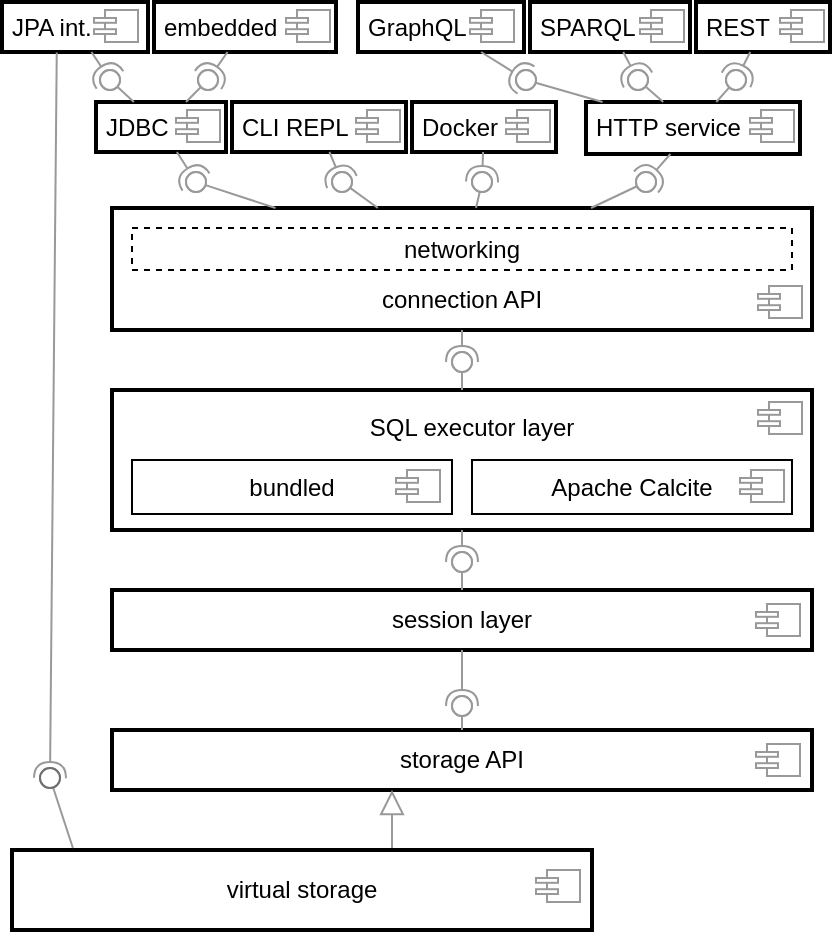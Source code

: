<mxfile version="22.1.2" type="device">
  <diagram name="1 oldal" id="9zMQckgTDTX1H3_rx6Bh">
    <mxGraphModel dx="1434" dy="852" grid="0" gridSize="10" guides="0" tooltips="1" connect="1" arrows="1" fold="1" page="1" pageScale="1" pageWidth="827" pageHeight="1169" math="0" shadow="0">
      <root>
        <mxCell id="0" />
        <mxCell id="1" parent="0" />
        <mxCell id="LfwBUIai21lKe5tmic68-83" value="storage API" style="rounded=0;whiteSpace=wrap;html=1;labelBackgroundColor=none;strokeWidth=2;" parent="1" vertex="1">
          <mxGeometry x="200" y="470" width="350" height="30" as="geometry" />
        </mxCell>
        <mxCell id="LfwBUIai21lKe5tmic68-107" value="CLI REPL" style="rounded=0;whiteSpace=wrap;html=1;spacingLeft=3;align=left;strokeWidth=2;" parent="1" vertex="1">
          <mxGeometry x="260" y="156" width="87" height="25" as="geometry" />
        </mxCell>
        <mxCell id="y8TaIUEGGa48Ej_vpP_Y-3" value="" style="endArrow=block;html=1;rounded=0;entryX=0.5;entryY=1;entryDx=0;entryDy=0;endFill=0;strokeColor=#999999;strokeWidth=1;jumpSize=4;endSize=10;" parent="1" edge="1">
          <mxGeometry width="50" height="50" relative="1" as="geometry">
            <mxPoint x="340" y="530" as="sourcePoint" />
            <mxPoint x="340" y="500" as="targetPoint" />
          </mxGeometry>
        </mxCell>
        <mxCell id="y8TaIUEGGa48Ej_vpP_Y-4" value="HTTP service" style="rounded=0;whiteSpace=wrap;html=1;spacingLeft=3;align=left;strokeWidth=2;" parent="1" vertex="1">
          <mxGeometry x="437" y="156" width="107" height="26" as="geometry" />
        </mxCell>
        <mxCell id="y8TaIUEGGa48Ej_vpP_Y-16" value="GraphQL" style="rounded=0;whiteSpace=wrap;html=1;spacingLeft=3;align=left;strokeWidth=2;" parent="1" vertex="1">
          <mxGeometry x="323" y="106" width="83" height="25" as="geometry" />
        </mxCell>
        <mxCell id="y8TaIUEGGa48Ej_vpP_Y-17" value="SPARQL" style="rounded=0;whiteSpace=wrap;html=1;spacingLeft=3;align=left;strokeWidth=2;" parent="1" vertex="1">
          <mxGeometry x="409" y="106" width="80" height="25" as="geometry" />
        </mxCell>
        <mxCell id="y8TaIUEGGa48Ej_vpP_Y-18" value="REST" style="rounded=0;whiteSpace=wrap;html=1;spacingLeft=3;align=left;strokeWidth=2;" parent="1" vertex="1">
          <mxGeometry x="492" y="106" width="67" height="25" as="geometry" />
        </mxCell>
        <mxCell id="LfwBUIai21lKe5tmic68-96" value="virtual storage" style="rounded=0;whiteSpace=wrap;html=1;strokeWidth=2;" parent="1" vertex="1">
          <mxGeometry x="150" y="530" width="290" height="40" as="geometry" />
        </mxCell>
        <mxCell id="LfwBUIai21lKe5tmic68-84" value="" style="rounded=0;whiteSpace=wrap;html=1;strokeWidth=2;" parent="1" vertex="1">
          <mxGeometry x="200" y="300" width="350" height="70" as="geometry" />
        </mxCell>
        <mxCell id="LfwBUIai21lKe5tmic68-85" value="bundled" style="rounded=0;whiteSpace=wrap;html=1;" parent="1" vertex="1">
          <mxGeometry x="210" y="335" width="160" height="27" as="geometry" />
        </mxCell>
        <mxCell id="LfwBUIai21lKe5tmic68-86" value="Apache Calcite" style="rounded=0;whiteSpace=wrap;html=1;" parent="1" vertex="1">
          <mxGeometry x="380" y="335" width="160" height="27" as="geometry" />
        </mxCell>
        <mxCell id="y8TaIUEGGa48Ej_vpP_Y-1" value="SQL executor layer" style="text;html=1;strokeColor=none;fillColor=none;align=center;verticalAlign=middle;whiteSpace=wrap;rounded=0;" parent="1" vertex="1">
          <mxGeometry x="220" y="307" width="320" height="24" as="geometry" />
        </mxCell>
        <mxCell id="LfwBUIai21lKe5tmic68-93" value="session layer" style="rounded=0;whiteSpace=wrap;html=1;strokeWidth=2;" parent="1" vertex="1">
          <mxGeometry x="200" y="400" width="350" height="30" as="geometry" />
        </mxCell>
        <mxCell id="LfwBUIai21lKe5tmic68-108" value="JDBC" style="rounded=0;whiteSpace=wrap;html=1;align=left;spacingLeft=3;strokeWidth=2;" parent="1" vertex="1">
          <mxGeometry x="192" y="156" width="65" height="25" as="geometry" />
        </mxCell>
        <mxCell id="tO9SyaKmGpbzQa6qqx5A-1" value="JPA int." style="rounded=0;whiteSpace=wrap;html=1;spacingLeft=3;align=left;strokeWidth=2;" parent="1" vertex="1">
          <mxGeometry x="145" y="106" width="73" height="25" as="geometry" />
        </mxCell>
        <mxCell id="tO9SyaKmGpbzQa6qqx5A-15" value="embedded" style="rounded=0;whiteSpace=wrap;html=1;spacingLeft=3;align=left;strokeWidth=2;" parent="1" vertex="1">
          <mxGeometry x="221" y="106" width="91" height="25" as="geometry" />
        </mxCell>
        <mxCell id="tO9SyaKmGpbzQa6qqx5A-19" value="Docker" style="rounded=0;whiteSpace=wrap;html=1;spacingLeft=3;align=left;strokeWidth=2;" parent="1" vertex="1">
          <mxGeometry x="350" y="156" width="72" height="25" as="geometry" />
        </mxCell>
        <mxCell id="LfwBUIai21lKe5tmic68-98" value="" style="rounded=0;whiteSpace=wrap;html=1;strokeWidth=2;" parent="1" vertex="1">
          <mxGeometry x="200" y="209" width="350" height="61" as="geometry" />
        </mxCell>
        <mxCell id="LfwBUIai21lKe5tmic68-99" value="networking" style="rounded=0;whiteSpace=wrap;html=1;dashed=1;" parent="1" vertex="1">
          <mxGeometry x="210" y="219" width="330" height="21" as="geometry" />
        </mxCell>
        <mxCell id="y8TaIUEGGa48Ej_vpP_Y-12" value="connection API" style="text;html=1;strokeColor=none;fillColor=none;align=center;verticalAlign=middle;whiteSpace=wrap;rounded=0;" parent="1" vertex="1">
          <mxGeometry x="210" y="246" width="330" height="17" as="geometry" />
        </mxCell>
        <mxCell id="LfDuuOUQ123ce9cvV16G-2" value="" style="html=1;outlineConnect=0;whiteSpace=wrap;fillColor=#FFFFFF;shape=mxgraph.archimate3.component;strokeColor=#999999;strokeWidth=1;" parent="1" vertex="1">
          <mxGeometry x="523" y="248" width="22" height="16" as="geometry" />
        </mxCell>
        <mxCell id="LfDuuOUQ123ce9cvV16G-7" value="" style="html=1;outlineConnect=0;whiteSpace=wrap;fillColor=#FFFFFF;shape=mxgraph.archimate3.component;strokeColor=#999999;strokeWidth=1;" parent="1" vertex="1">
          <mxGeometry x="523" y="306" width="22" height="16" as="geometry" />
        </mxCell>
        <mxCell id="LfDuuOUQ123ce9cvV16G-8" value="" style="html=1;outlineConnect=0;whiteSpace=wrap;fillColor=#FFFFFF;shape=mxgraph.archimate3.component;strokeColor=#999999;strokeWidth=1;" parent="1" vertex="1">
          <mxGeometry x="514" y="340" width="22" height="16" as="geometry" />
        </mxCell>
        <mxCell id="LfDuuOUQ123ce9cvV16G-9" value="" style="html=1;outlineConnect=0;whiteSpace=wrap;fillColor=#FFFFFF;shape=mxgraph.archimate3.component;strokeColor=#999999;strokeWidth=1;" parent="1" vertex="1">
          <mxGeometry x="342" y="340" width="22" height="16" as="geometry" />
        </mxCell>
        <mxCell id="LfDuuOUQ123ce9cvV16G-10" value="" style="html=1;outlineConnect=0;whiteSpace=wrap;fillColor=#FFFFFF;shape=mxgraph.archimate3.component;strokeColor=#999999;strokeWidth=1;" parent="1" vertex="1">
          <mxGeometry x="522" y="407" width="22" height="16" as="geometry" />
        </mxCell>
        <mxCell id="LfDuuOUQ123ce9cvV16G-11" value="" style="html=1;outlineConnect=0;whiteSpace=wrap;fillColor=#FFFFFF;shape=mxgraph.archimate3.component;strokeColor=#999999;strokeWidth=1;" parent="1" vertex="1">
          <mxGeometry x="522" y="477" width="22" height="16" as="geometry" />
        </mxCell>
        <mxCell id="LfDuuOUQ123ce9cvV16G-12" value="" style="html=1;outlineConnect=0;whiteSpace=wrap;fillColor=#FFFFFF;shape=mxgraph.archimate3.component;strokeColor=#999999;strokeWidth=1;" parent="1" vertex="1">
          <mxGeometry x="412" y="540" width="22" height="16" as="geometry" />
        </mxCell>
        <mxCell id="LfDuuOUQ123ce9cvV16G-13" value="" style="html=1;outlineConnect=0;whiteSpace=wrap;fillColor=#FFFFFF;shape=mxgraph.archimate3.component;strokeColor=#999999;strokeWidth=1;" parent="1" vertex="1">
          <mxGeometry x="232" y="160" width="22" height="16" as="geometry" />
        </mxCell>
        <mxCell id="LfDuuOUQ123ce9cvV16G-14" value="" style="html=1;outlineConnect=0;whiteSpace=wrap;fillColor=#FFFFFF;shape=mxgraph.archimate3.component;strokeColor=#999999;strokeWidth=1;" parent="1" vertex="1">
          <mxGeometry x="322" y="160" width="22" height="16" as="geometry" />
        </mxCell>
        <mxCell id="LfDuuOUQ123ce9cvV16G-15" value="" style="html=1;outlineConnect=0;whiteSpace=wrap;fillColor=#FFFFFF;shape=mxgraph.archimate3.component;strokeColor=#999999;strokeWidth=1;" parent="1" vertex="1">
          <mxGeometry x="397" y="160" width="22" height="16" as="geometry" />
        </mxCell>
        <mxCell id="LfDuuOUQ123ce9cvV16G-16" value="" style="html=1;outlineConnect=0;whiteSpace=wrap;fillColor=#FFFFFF;shape=mxgraph.archimate3.component;strokeColor=#999999;strokeWidth=1;" parent="1" vertex="1">
          <mxGeometry x="519" y="160" width="22" height="16" as="geometry" />
        </mxCell>
        <mxCell id="LfDuuOUQ123ce9cvV16G-17" value="" style="html=1;outlineConnect=0;whiteSpace=wrap;fillColor=#FFFFFF;shape=mxgraph.archimate3.component;strokeColor=#999999;strokeWidth=1;" parent="1" vertex="1">
          <mxGeometry x="191" y="110" width="22" height="16" as="geometry" />
        </mxCell>
        <mxCell id="LfDuuOUQ123ce9cvV16G-19" value="" style="html=1;outlineConnect=0;whiteSpace=wrap;fillColor=#FFFFFF;shape=mxgraph.archimate3.component;strokeColor=#999999;strokeWidth=1;" parent="1" vertex="1">
          <mxGeometry x="287" y="110" width="22" height="16" as="geometry" />
        </mxCell>
        <mxCell id="LfDuuOUQ123ce9cvV16G-21" value="" style="html=1;outlineConnect=0;whiteSpace=wrap;fillColor=#FFFFFF;shape=mxgraph.archimate3.component;strokeColor=#999999;strokeWidth=1;" parent="1" vertex="1">
          <mxGeometry x="379" y="110" width="22" height="16" as="geometry" />
        </mxCell>
        <mxCell id="LfDuuOUQ123ce9cvV16G-22" value="" style="html=1;outlineConnect=0;whiteSpace=wrap;fillColor=#FFFFFF;shape=mxgraph.archimate3.component;strokeColor=#999999;strokeWidth=1;" parent="1" vertex="1">
          <mxGeometry x="464" y="110" width="22" height="16" as="geometry" />
        </mxCell>
        <mxCell id="LfDuuOUQ123ce9cvV16G-23" value="" style="html=1;outlineConnect=0;whiteSpace=wrap;fillColor=#FFFFFF;shape=mxgraph.archimate3.component;strokeColor=#999999;strokeWidth=1;" parent="1" vertex="1">
          <mxGeometry x="534" y="110" width="22" height="16" as="geometry" />
        </mxCell>
        <mxCell id="LfDuuOUQ123ce9cvV16G-24" value="" style="rounded=0;orthogonalLoop=1;jettySize=auto;html=1;endArrow=halfCircle;endFill=0;endSize=6;strokeWidth=1;sketch=0;strokeColor=#999999;" parent="1" source="LfwBUIai21lKe5tmic68-93" target="LfDuuOUQ123ce9cvV16G-26" edge="1">
          <mxGeometry relative="1" as="geometry">
            <mxPoint x="350" y="458" as="sourcePoint" />
          </mxGeometry>
        </mxCell>
        <mxCell id="LfDuuOUQ123ce9cvV16G-25" value="" style="rounded=0;orthogonalLoop=1;jettySize=auto;html=1;endArrow=oval;endFill=0;sketch=0;sourcePerimeterSpacing=0;targetPerimeterSpacing=0;endSize=10;entryX=0.543;entryY=0.243;entryDx=0;entryDy=0;entryPerimeter=0;strokeColor=#999999;" parent="1" source="LfwBUIai21lKe5tmic68-83" target="LfDuuOUQ123ce9cvV16G-26" edge="1">
          <mxGeometry relative="1" as="geometry">
            <mxPoint x="259" y="599" as="sourcePoint" />
          </mxGeometry>
        </mxCell>
        <mxCell id="LfDuuOUQ123ce9cvV16G-26" value="" style="ellipse;whiteSpace=wrap;html=1;align=center;aspect=fixed;resizable=0;perimeter=centerPerimeter;rotatable=0;allowArrows=0;points=[];outlineConnect=1;resizeWidth=1;resizeHeight=0;rotation=0;strokeColor=#999999;" parent="1" vertex="1">
          <mxGeometry x="370" y="453" width="10" height="10" as="geometry" />
        </mxCell>
        <mxCell id="LfDuuOUQ123ce9cvV16G-27" value="" style="rounded=0;orthogonalLoop=1;jettySize=auto;html=1;endArrow=halfCircle;endFill=0;endSize=6;strokeWidth=1;sketch=0;strokeColor=#999999;" parent="1" source="LfwBUIai21lKe5tmic68-84" target="LfDuuOUQ123ce9cvV16G-29" edge="1">
          <mxGeometry relative="1" as="geometry">
            <mxPoint x="342" y="392" as="sourcePoint" />
          </mxGeometry>
        </mxCell>
        <mxCell id="LfDuuOUQ123ce9cvV16G-28" value="" style="rounded=0;orthogonalLoop=1;jettySize=auto;html=1;endArrow=oval;endFill=0;sketch=0;sourcePerimeterSpacing=0;targetPerimeterSpacing=0;endSize=10;entryX=0.543;entryY=0.243;entryDx=0;entryDy=0;entryPerimeter=0;strokeColor=#999999;" parent="1" source="LfwBUIai21lKe5tmic68-93" target="LfDuuOUQ123ce9cvV16G-29" edge="1">
          <mxGeometry relative="1" as="geometry">
            <mxPoint x="375" y="380" as="sourcePoint" />
          </mxGeometry>
        </mxCell>
        <mxCell id="LfDuuOUQ123ce9cvV16G-29" value="" style="ellipse;whiteSpace=wrap;html=1;align=center;aspect=fixed;resizable=0;perimeter=centerPerimeter;rotatable=0;allowArrows=0;points=[];outlineConnect=1;resizeWidth=1;resizeHeight=0;rotation=0;strokeColor=#999999;" parent="1" vertex="1">
          <mxGeometry x="370" y="381" width="10" height="10" as="geometry" />
        </mxCell>
        <mxCell id="LfDuuOUQ123ce9cvV16G-31" value="" style="rounded=0;orthogonalLoop=1;jettySize=auto;html=1;endArrow=halfCircle;endFill=0;endSize=6;strokeWidth=1;sketch=0;strokeColor=#999999;" parent="1" source="LfwBUIai21lKe5tmic68-98" target="LfDuuOUQ123ce9cvV16G-33" edge="1">
          <mxGeometry relative="1" as="geometry">
            <mxPoint x="375" y="270" as="sourcePoint" />
          </mxGeometry>
        </mxCell>
        <mxCell id="LfDuuOUQ123ce9cvV16G-32" value="" style="rounded=0;orthogonalLoop=1;jettySize=auto;html=1;endArrow=oval;endFill=0;sketch=0;sourcePerimeterSpacing=0;targetPerimeterSpacing=0;endSize=10;entryX=0.543;entryY=0.243;entryDx=0;entryDy=0;entryPerimeter=0;strokeColor=#999999;" parent="1" source="LfwBUIai21lKe5tmic68-84" target="LfDuuOUQ123ce9cvV16G-33" edge="1">
          <mxGeometry relative="1" as="geometry">
            <mxPoint x="375" y="300" as="sourcePoint" />
          </mxGeometry>
        </mxCell>
        <mxCell id="LfDuuOUQ123ce9cvV16G-33" value="" style="ellipse;whiteSpace=wrap;html=1;align=center;aspect=fixed;resizable=0;perimeter=centerPerimeter;rotatable=0;allowArrows=0;points=[];outlineConnect=1;resizeWidth=1;resizeHeight=0;rotation=0;strokeColor=#999999;" parent="1" vertex="1">
          <mxGeometry x="370" y="281" width="10" height="10" as="geometry" />
        </mxCell>
        <mxCell id="LfDuuOUQ123ce9cvV16G-35" value="" style="rounded=0;orthogonalLoop=1;jettySize=auto;html=1;endArrow=halfCircle;endFill=0;endSize=6;strokeWidth=1;sketch=0;exitX=0.375;exitY=1.01;exitDx=0;exitDy=0;exitPerimeter=0;strokeColor=#999999;" parent="1" source="tO9SyaKmGpbzQa6qqx5A-1" target="LfDuuOUQ123ce9cvV16G-37" edge="1">
          <mxGeometry relative="1" as="geometry">
            <mxPoint x="178" y="143" as="sourcePoint" />
          </mxGeometry>
        </mxCell>
        <mxCell id="LfDuuOUQ123ce9cvV16G-36" value="" style="rounded=0;orthogonalLoop=1;jettySize=auto;html=1;endArrow=oval;endFill=0;sketch=0;sourcePerimeterSpacing=0;targetPerimeterSpacing=0;endSize=10;entryX=0.543;entryY=0.243;entryDx=0;entryDy=0;entryPerimeter=0;exitX=0.105;exitY=-0.025;exitDx=0;exitDy=0;exitPerimeter=0;strokeColor=#999999;" parent="1" source="LfwBUIai21lKe5tmic68-96" target="LfDuuOUQ123ce9cvV16G-37" edge="1">
          <mxGeometry relative="1" as="geometry">
            <mxPoint x="175" y="410" as="sourcePoint" />
          </mxGeometry>
        </mxCell>
        <mxCell id="LfDuuOUQ123ce9cvV16G-37" value="" style="ellipse;whiteSpace=wrap;html=1;align=center;aspect=fixed;resizable=0;perimeter=centerPerimeter;rotatable=0;allowArrows=0;points=[];outlineConnect=1;resizeWidth=1;resizeHeight=0;rotation=0;strokeColor=#6E6E6E;" parent="1" vertex="1">
          <mxGeometry x="164" y="489" width="10" height="10" as="geometry" />
        </mxCell>
        <mxCell id="LfDuuOUQ123ce9cvV16G-38" value="" style="rounded=0;orthogonalLoop=1;jettySize=auto;html=1;endArrow=halfCircle;endFill=0;endSize=6;strokeWidth=1;sketch=0;strokeColor=#999999;" parent="1" source="LfwBUIai21lKe5tmic68-108" target="LfDuuOUQ123ce9cvV16G-40" edge="1">
          <mxGeometry relative="1" as="geometry">
            <mxPoint x="235" y="180" as="sourcePoint" />
          </mxGeometry>
        </mxCell>
        <mxCell id="LfDuuOUQ123ce9cvV16G-39" value="" style="rounded=0;orthogonalLoop=1;jettySize=auto;html=1;endArrow=oval;endFill=0;sketch=0;sourcePerimeterSpacing=0;targetPerimeterSpacing=0;endSize=10;entryX=0.543;entryY=0.243;entryDx=0;entryDy=0;entryPerimeter=0;strokeColor=#999999;" parent="1" source="LfwBUIai21lKe5tmic68-98" target="LfDuuOUQ123ce9cvV16G-40" edge="1">
          <mxGeometry relative="1" as="geometry">
            <mxPoint x="235" y="210" as="sourcePoint" />
          </mxGeometry>
        </mxCell>
        <mxCell id="LfDuuOUQ123ce9cvV16G-40" value="" style="ellipse;whiteSpace=wrap;html=1;align=center;aspect=fixed;resizable=0;perimeter=centerPerimeter;rotatable=0;allowArrows=0;points=[];outlineConnect=1;resizeWidth=1;resizeHeight=0;rotation=0;strokeColor=#999999;" parent="1" vertex="1">
          <mxGeometry x="237" y="191" width="10" height="10" as="geometry" />
        </mxCell>
        <mxCell id="LfDuuOUQ123ce9cvV16G-41" value="" style="rounded=0;orthogonalLoop=1;jettySize=auto;html=1;endArrow=halfCircle;endFill=0;endSize=6;strokeWidth=1;sketch=0;strokeColor=#999999;" parent="1" source="LfwBUIai21lKe5tmic68-107" target="LfDuuOUQ123ce9cvV16G-43" edge="1">
          <mxGeometry relative="1" as="geometry">
            <mxPoint x="290" y="181" as="sourcePoint" />
          </mxGeometry>
        </mxCell>
        <mxCell id="LfDuuOUQ123ce9cvV16G-42" value="" style="rounded=0;orthogonalLoop=1;jettySize=auto;html=1;endArrow=oval;endFill=0;sketch=0;sourcePerimeterSpacing=0;targetPerimeterSpacing=0;endSize=10;entryX=0.543;entryY=0.243;entryDx=0;entryDy=0;entryPerimeter=0;strokeColor=#999999;" parent="1" source="LfwBUIai21lKe5tmic68-98" target="LfDuuOUQ123ce9cvV16G-43" edge="1">
          <mxGeometry relative="1" as="geometry">
            <mxPoint x="341" y="209" as="sourcePoint" />
          </mxGeometry>
        </mxCell>
        <mxCell id="LfDuuOUQ123ce9cvV16G-43" value="" style="ellipse;whiteSpace=wrap;html=1;align=center;aspect=fixed;resizable=0;perimeter=centerPerimeter;rotatable=0;allowArrows=0;points=[];outlineConnect=1;resizeWidth=1;resizeHeight=0;rotation=0;strokeColor=#999999;" parent="1" vertex="1">
          <mxGeometry x="310" y="191" width="10" height="10" as="geometry" />
        </mxCell>
        <mxCell id="LfDuuOUQ123ce9cvV16G-44" value="" style="rounded=0;orthogonalLoop=1;jettySize=auto;html=1;endArrow=halfCircle;endFill=0;endSize=6;strokeWidth=1;sketch=0;strokeColor=#999999;" parent="1" source="tO9SyaKmGpbzQa6qqx5A-19" target="LfDuuOUQ123ce9cvV16G-46" edge="1">
          <mxGeometry relative="1" as="geometry">
            <mxPoint x="379" y="191" as="sourcePoint" />
          </mxGeometry>
        </mxCell>
        <mxCell id="LfDuuOUQ123ce9cvV16G-45" value="" style="rounded=0;orthogonalLoop=1;jettySize=auto;html=1;endArrow=oval;endFill=0;sketch=0;sourcePerimeterSpacing=0;targetPerimeterSpacing=0;endSize=10;entryX=0.543;entryY=0.243;entryDx=0;entryDy=0;entryPerimeter=0;strokeColor=#999999;" parent="1" source="LfwBUIai21lKe5tmic68-98" target="LfDuuOUQ123ce9cvV16G-46" edge="1">
          <mxGeometry relative="1" as="geometry">
            <mxPoint x="405" y="219" as="sourcePoint" />
          </mxGeometry>
        </mxCell>
        <mxCell id="LfDuuOUQ123ce9cvV16G-46" value="" style="ellipse;whiteSpace=wrap;html=1;align=center;aspect=fixed;resizable=0;perimeter=centerPerimeter;rotatable=0;allowArrows=0;points=[];outlineConnect=1;resizeWidth=1;resizeHeight=0;rotation=0;strokeColor=#999999;" parent="1" vertex="1">
          <mxGeometry x="380" y="191" width="10" height="10" as="geometry" />
        </mxCell>
        <mxCell id="LfDuuOUQ123ce9cvV16G-47" value="" style="rounded=0;orthogonalLoop=1;jettySize=auto;html=1;endArrow=halfCircle;endFill=0;endSize=6;strokeWidth=1;sketch=0;strokeColor=#999999;" parent="1" source="y8TaIUEGGa48Ej_vpP_Y-4" target="LfDuuOUQ123ce9cvV16G-49" edge="1">
          <mxGeometry relative="1" as="geometry">
            <mxPoint x="486" y="181" as="sourcePoint" />
          </mxGeometry>
        </mxCell>
        <mxCell id="LfDuuOUQ123ce9cvV16G-48" value="" style="rounded=0;orthogonalLoop=1;jettySize=auto;html=1;endArrow=oval;endFill=0;sketch=0;sourcePerimeterSpacing=0;targetPerimeterSpacing=0;endSize=10;entryX=0.543;entryY=0.243;entryDx=0;entryDy=0;entryPerimeter=0;strokeColor=#999999;" parent="1" source="LfwBUIai21lKe5tmic68-98" target="LfDuuOUQ123ce9cvV16G-49" edge="1">
          <mxGeometry relative="1" as="geometry">
            <mxPoint x="482" y="209" as="sourcePoint" />
          </mxGeometry>
        </mxCell>
        <mxCell id="LfDuuOUQ123ce9cvV16G-49" value="" style="ellipse;whiteSpace=wrap;html=1;align=center;aspect=fixed;resizable=0;perimeter=centerPerimeter;rotatable=0;allowArrows=0;points=[];outlineConnect=1;resizeWidth=1;resizeHeight=0;rotation=0;strokeColor=#999999;" parent="1" vertex="1">
          <mxGeometry x="462" y="191" width="10" height="10" as="geometry" />
        </mxCell>
        <mxCell id="LfDuuOUQ123ce9cvV16G-50" value="" style="rounded=0;orthogonalLoop=1;jettySize=auto;html=1;endArrow=halfCircle;endFill=0;endSize=6;strokeWidth=1;sketch=0;strokeColor=#999999;" parent="1" source="y8TaIUEGGa48Ej_vpP_Y-16" target="LfDuuOUQ123ce9cvV16G-52" edge="1">
          <mxGeometry relative="1" as="geometry">
            <mxPoint x="396" y="130" as="sourcePoint" />
          </mxGeometry>
        </mxCell>
        <mxCell id="LfDuuOUQ123ce9cvV16G-51" value="" style="rounded=0;orthogonalLoop=1;jettySize=auto;html=1;endArrow=oval;endFill=0;sketch=0;sourcePerimeterSpacing=0;targetPerimeterSpacing=0;endSize=10;entryX=0.543;entryY=0.243;entryDx=0;entryDy=0;entryPerimeter=0;strokeColor=#999999;" parent="1" source="y8TaIUEGGa48Ej_vpP_Y-4" target="LfDuuOUQ123ce9cvV16G-52" edge="1">
          <mxGeometry relative="1" as="geometry">
            <mxPoint x="392" y="158" as="sourcePoint" />
          </mxGeometry>
        </mxCell>
        <mxCell id="LfDuuOUQ123ce9cvV16G-52" value="" style="ellipse;whiteSpace=wrap;html=1;align=center;aspect=fixed;resizable=0;perimeter=centerPerimeter;rotatable=0;allowArrows=0;points=[];outlineConnect=1;resizeWidth=1;resizeHeight=0;rotation=0;strokeColor=#999999;" parent="1" vertex="1">
          <mxGeometry x="402" y="140" width="10" height="10" as="geometry" />
        </mxCell>
        <mxCell id="LfDuuOUQ123ce9cvV16G-53" value="" style="rounded=0;orthogonalLoop=1;jettySize=auto;html=1;endArrow=halfCircle;endFill=0;endSize=6;strokeWidth=1;sketch=0;strokeColor=#999999;" parent="1" source="y8TaIUEGGa48Ej_vpP_Y-17" target="LfDuuOUQ123ce9cvV16G-55" edge="1">
          <mxGeometry relative="1" as="geometry">
            <mxPoint x="439" y="131" as="sourcePoint" />
          </mxGeometry>
        </mxCell>
        <mxCell id="LfDuuOUQ123ce9cvV16G-54" value="" style="rounded=0;orthogonalLoop=1;jettySize=auto;html=1;endArrow=oval;endFill=0;sketch=0;sourcePerimeterSpacing=0;targetPerimeterSpacing=0;endSize=10;entryX=0.543;entryY=0.243;entryDx=0;entryDy=0;entryPerimeter=0;strokeColor=#999999;" parent="1" source="y8TaIUEGGa48Ej_vpP_Y-4" target="LfDuuOUQ123ce9cvV16G-55" edge="1">
          <mxGeometry relative="1" as="geometry">
            <mxPoint x="499" y="156" as="sourcePoint" />
          </mxGeometry>
        </mxCell>
        <mxCell id="LfDuuOUQ123ce9cvV16G-55" value="" style="ellipse;whiteSpace=wrap;html=1;align=center;aspect=fixed;resizable=0;perimeter=centerPerimeter;rotatable=0;allowArrows=0;points=[];outlineConnect=1;resizeWidth=1;resizeHeight=0;rotation=0;strokeColor=#999999;" parent="1" vertex="1">
          <mxGeometry x="458" y="140" width="10" height="10" as="geometry" />
        </mxCell>
        <mxCell id="LfDuuOUQ123ce9cvV16G-56" value="" style="rounded=0;orthogonalLoop=1;jettySize=auto;html=1;endArrow=halfCircle;endFill=0;endSize=6;strokeWidth=1;sketch=0;strokeColor=#999999;" parent="1" source="y8TaIUEGGa48Ej_vpP_Y-18" target="LfDuuOUQ123ce9cvV16G-58" edge="1">
          <mxGeometry relative="1" as="geometry">
            <mxPoint x="515" y="131" as="sourcePoint" />
          </mxGeometry>
        </mxCell>
        <mxCell id="LfDuuOUQ123ce9cvV16G-57" value="" style="rounded=0;orthogonalLoop=1;jettySize=auto;html=1;endArrow=oval;endFill=0;sketch=0;sourcePerimeterSpacing=0;targetPerimeterSpacing=0;endSize=10;entryX=0.543;entryY=0.243;entryDx=0;entryDy=0;entryPerimeter=0;strokeColor=#999999;" parent="1" source="y8TaIUEGGa48Ej_vpP_Y-4" target="LfDuuOUQ123ce9cvV16G-58" edge="1">
          <mxGeometry relative="1" as="geometry">
            <mxPoint x="535" y="156" as="sourcePoint" />
          </mxGeometry>
        </mxCell>
        <mxCell id="LfDuuOUQ123ce9cvV16G-58" value="" style="ellipse;whiteSpace=wrap;html=1;align=center;aspect=fixed;resizable=0;perimeter=centerPerimeter;rotatable=0;allowArrows=0;points=[];outlineConnect=1;resizeWidth=1;resizeHeight=0;rotation=0;strokeColor=#999999;" parent="1" vertex="1">
          <mxGeometry x="507" y="140" width="10" height="10" as="geometry" />
        </mxCell>
        <mxCell id="LfDuuOUQ123ce9cvV16G-59" value="" style="rounded=0;orthogonalLoop=1;jettySize=auto;html=1;endArrow=halfCircle;endFill=0;endSize=6;strokeWidth=1;sketch=0;strokeColor=#999999;" parent="1" source="tO9SyaKmGpbzQa6qqx5A-15" target="LfDuuOUQ123ce9cvV16G-61" edge="1">
          <mxGeometry relative="1" as="geometry">
            <mxPoint x="261" y="131" as="sourcePoint" />
          </mxGeometry>
        </mxCell>
        <mxCell id="LfDuuOUQ123ce9cvV16G-60" value="" style="rounded=0;orthogonalLoop=1;jettySize=auto;html=1;endArrow=oval;endFill=0;sketch=0;sourcePerimeterSpacing=0;targetPerimeterSpacing=0;endSize=10;entryX=0.543;entryY=0.243;entryDx=0;entryDy=0;entryPerimeter=0;strokeColor=#999999;" parent="1" source="LfwBUIai21lKe5tmic68-108" target="LfDuuOUQ123ce9cvV16G-61" edge="1">
          <mxGeometry relative="1" as="geometry">
            <mxPoint x="244" y="156" as="sourcePoint" />
          </mxGeometry>
        </mxCell>
        <mxCell id="LfDuuOUQ123ce9cvV16G-61" value="" style="ellipse;whiteSpace=wrap;html=1;align=center;aspect=fixed;resizable=0;perimeter=centerPerimeter;rotatable=0;allowArrows=0;points=[];outlineConnect=1;resizeWidth=1;resizeHeight=0;rotation=0;strokeColor=#999999;" parent="1" vertex="1">
          <mxGeometry x="243" y="140" width="10" height="10" as="geometry" />
        </mxCell>
        <mxCell id="LfDuuOUQ123ce9cvV16G-62" value="" style="rounded=0;orthogonalLoop=1;jettySize=auto;html=1;endArrow=halfCircle;endFill=0;endSize=6;strokeWidth=1;sketch=0;strokeColor=#999999;" parent="1" source="tO9SyaKmGpbzQa6qqx5A-1" target="LfDuuOUQ123ce9cvV16G-64" edge="1">
          <mxGeometry relative="1" as="geometry">
            <mxPoint x="209" y="131" as="sourcePoint" />
          </mxGeometry>
        </mxCell>
        <mxCell id="LfDuuOUQ123ce9cvV16G-63" value="" style="rounded=0;orthogonalLoop=1;jettySize=auto;html=1;endArrow=oval;endFill=0;sketch=0;sourcePerimeterSpacing=0;targetPerimeterSpacing=0;endSize=10;entryX=0.543;entryY=0.243;entryDx=0;entryDy=0;entryPerimeter=0;strokeColor=#999999;" parent="1" source="LfwBUIai21lKe5tmic68-108" target="LfDuuOUQ123ce9cvV16G-64" edge="1">
          <mxGeometry relative="1" as="geometry">
            <mxPoint x="189" y="156" as="sourcePoint" />
          </mxGeometry>
        </mxCell>
        <mxCell id="LfDuuOUQ123ce9cvV16G-64" value="" style="ellipse;whiteSpace=wrap;html=1;align=center;aspect=fixed;resizable=0;perimeter=centerPerimeter;rotatable=0;allowArrows=0;points=[];outlineConnect=1;resizeWidth=1;resizeHeight=0;rotation=0;strokeColor=#999999;" parent="1" vertex="1">
          <mxGeometry x="194" y="140" width="10" height="10" as="geometry" />
        </mxCell>
      </root>
    </mxGraphModel>
  </diagram>
</mxfile>
